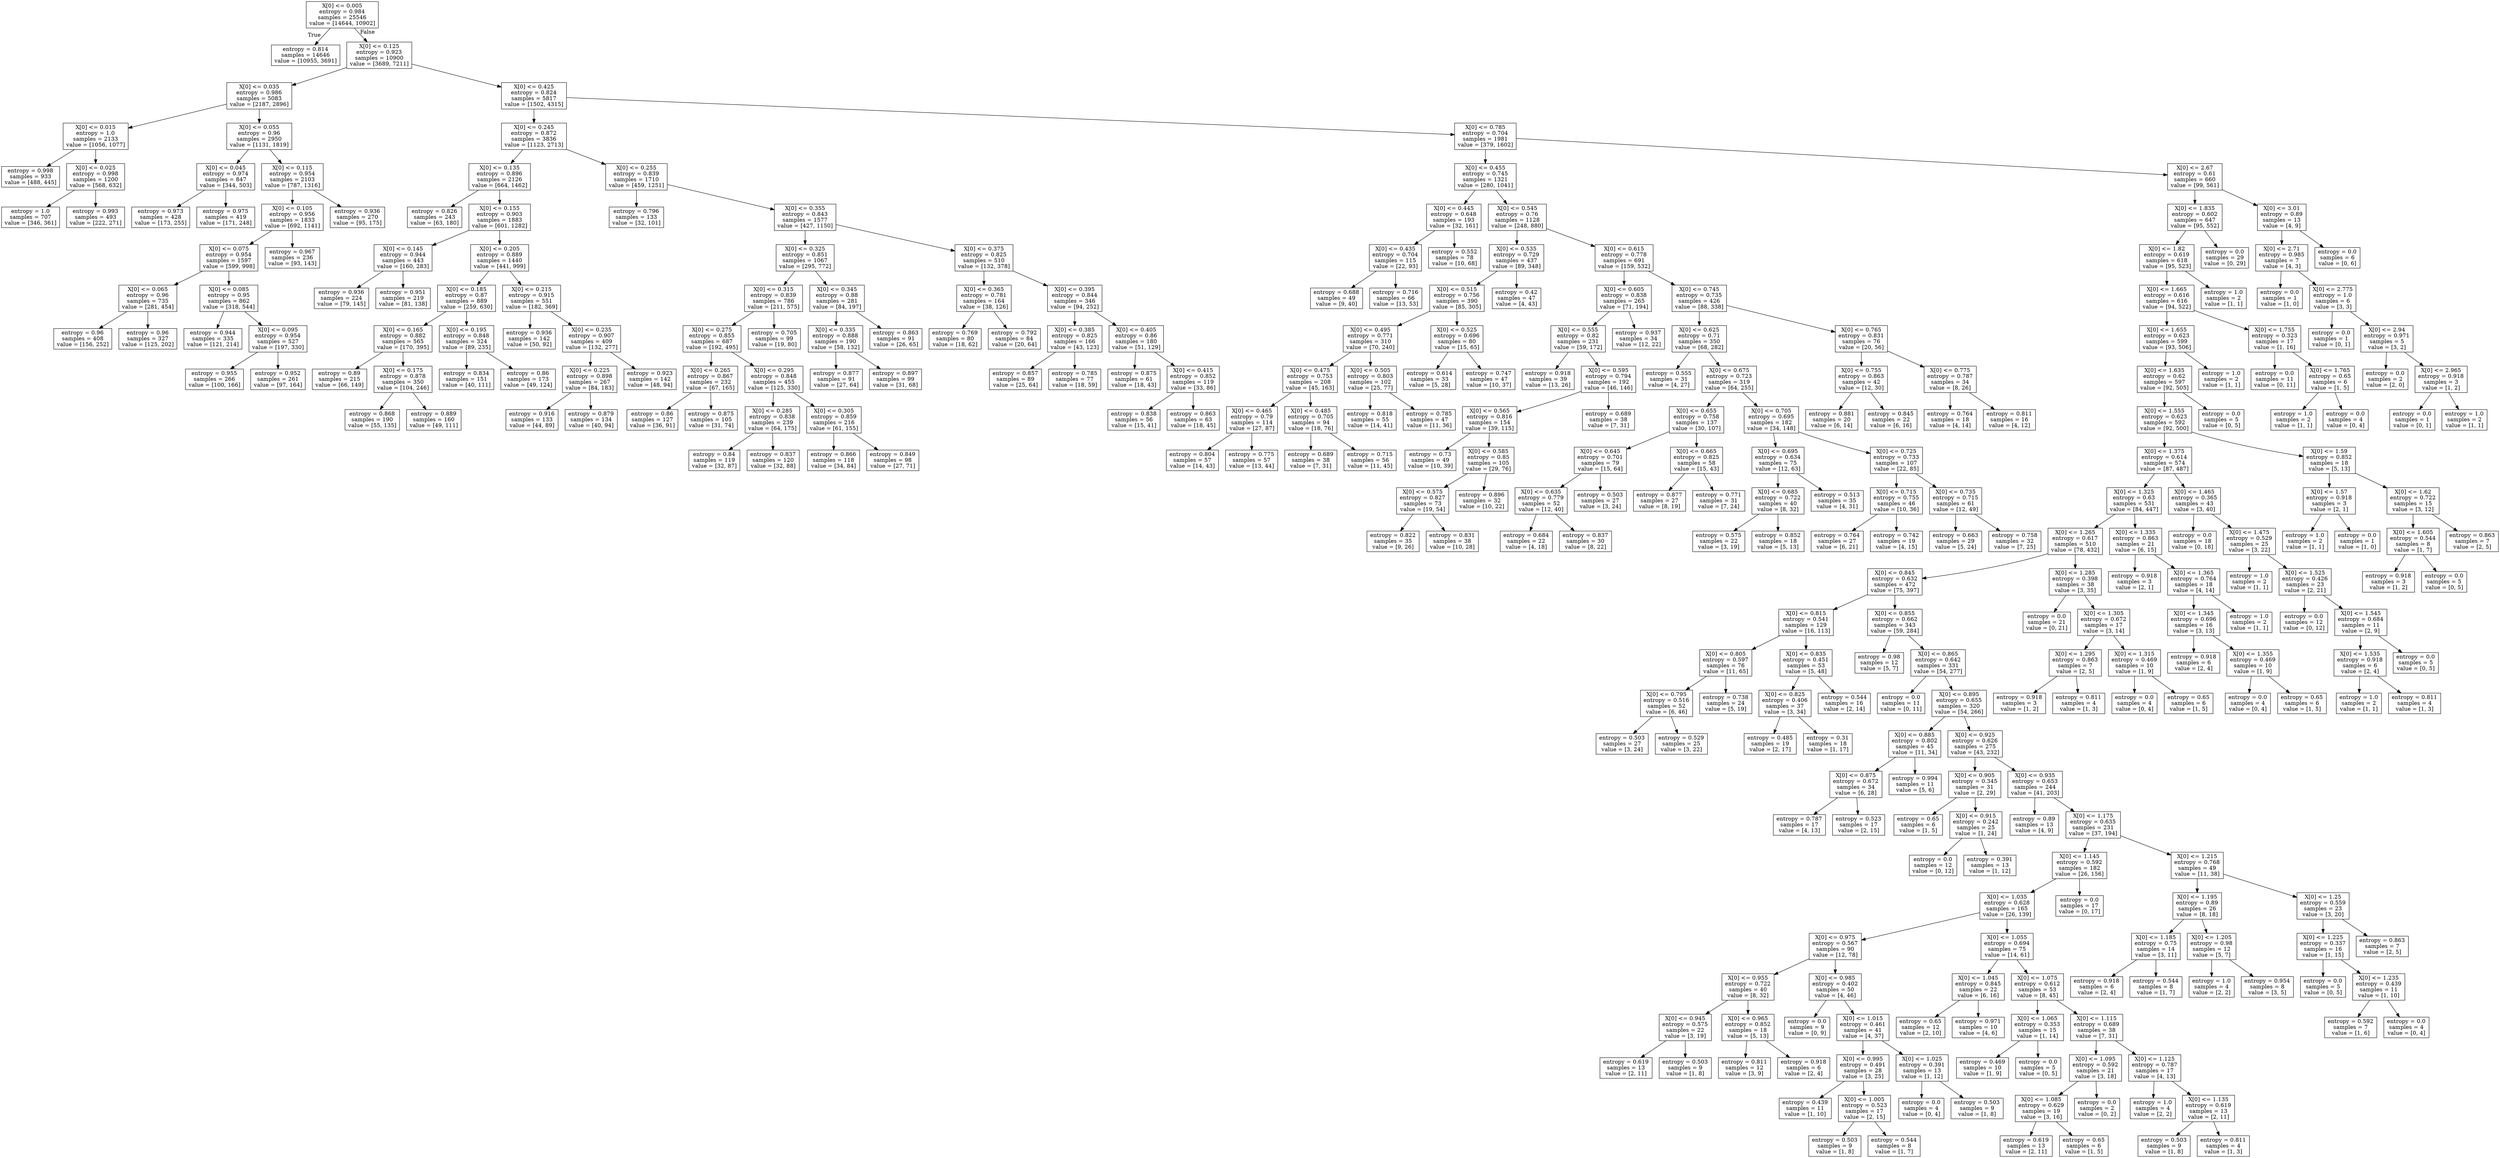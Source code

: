 digraph Tree {
node [shape=box] ;
0 [label="X[0] <= 0.005\nentropy = 0.984\nsamples = 25546\nvalue = [14644, 10902]"] ;
1 [label="entropy = 0.814\nsamples = 14646\nvalue = [10955, 3691]"] ;
0 -> 1 [labeldistance=2.5, labelangle=45, headlabel="True"] ;
2 [label="X[0] <= 0.125\nentropy = 0.923\nsamples = 10900\nvalue = [3689, 7211]"] ;
0 -> 2 [labeldistance=2.5, labelangle=-45, headlabel="False"] ;
3 [label="X[0] <= 0.035\nentropy = 0.986\nsamples = 5083\nvalue = [2187, 2896]"] ;
2 -> 3 ;
4 [label="X[0] <= 0.015\nentropy = 1.0\nsamples = 2133\nvalue = [1056, 1077]"] ;
3 -> 4 ;
5 [label="entropy = 0.998\nsamples = 933\nvalue = [488, 445]"] ;
4 -> 5 ;
6 [label="X[0] <= 0.025\nentropy = 0.998\nsamples = 1200\nvalue = [568, 632]"] ;
4 -> 6 ;
7 [label="entropy = 1.0\nsamples = 707\nvalue = [346, 361]"] ;
6 -> 7 ;
8 [label="entropy = 0.993\nsamples = 493\nvalue = [222, 271]"] ;
6 -> 8 ;
9 [label="X[0] <= 0.055\nentropy = 0.96\nsamples = 2950\nvalue = [1131, 1819]"] ;
3 -> 9 ;
10 [label="X[0] <= 0.045\nentropy = 0.974\nsamples = 847\nvalue = [344, 503]"] ;
9 -> 10 ;
11 [label="entropy = 0.973\nsamples = 428\nvalue = [173, 255]"] ;
10 -> 11 ;
12 [label="entropy = 0.975\nsamples = 419\nvalue = [171, 248]"] ;
10 -> 12 ;
13 [label="X[0] <= 0.115\nentropy = 0.954\nsamples = 2103\nvalue = [787, 1316]"] ;
9 -> 13 ;
14 [label="X[0] <= 0.105\nentropy = 0.956\nsamples = 1833\nvalue = [692, 1141]"] ;
13 -> 14 ;
15 [label="X[0] <= 0.075\nentropy = 0.954\nsamples = 1597\nvalue = [599, 998]"] ;
14 -> 15 ;
16 [label="X[0] <= 0.065\nentropy = 0.96\nsamples = 735\nvalue = [281, 454]"] ;
15 -> 16 ;
17 [label="entropy = 0.96\nsamples = 408\nvalue = [156, 252]"] ;
16 -> 17 ;
18 [label="entropy = 0.96\nsamples = 327\nvalue = [125, 202]"] ;
16 -> 18 ;
19 [label="X[0] <= 0.085\nentropy = 0.95\nsamples = 862\nvalue = [318, 544]"] ;
15 -> 19 ;
20 [label="entropy = 0.944\nsamples = 335\nvalue = [121, 214]"] ;
19 -> 20 ;
21 [label="X[0] <= 0.095\nentropy = 0.954\nsamples = 527\nvalue = [197, 330]"] ;
19 -> 21 ;
22 [label="entropy = 0.955\nsamples = 266\nvalue = [100, 166]"] ;
21 -> 22 ;
23 [label="entropy = 0.952\nsamples = 261\nvalue = [97, 164]"] ;
21 -> 23 ;
24 [label="entropy = 0.967\nsamples = 236\nvalue = [93, 143]"] ;
14 -> 24 ;
25 [label="entropy = 0.936\nsamples = 270\nvalue = [95, 175]"] ;
13 -> 25 ;
26 [label="X[0] <= 0.425\nentropy = 0.824\nsamples = 5817\nvalue = [1502, 4315]"] ;
2 -> 26 ;
27 [label="X[0] <= 0.245\nentropy = 0.872\nsamples = 3836\nvalue = [1123, 2713]"] ;
26 -> 27 ;
28 [label="X[0] <= 0.135\nentropy = 0.896\nsamples = 2126\nvalue = [664, 1462]"] ;
27 -> 28 ;
29 [label="entropy = 0.826\nsamples = 243\nvalue = [63, 180]"] ;
28 -> 29 ;
30 [label="X[0] <= 0.155\nentropy = 0.903\nsamples = 1883\nvalue = [601, 1282]"] ;
28 -> 30 ;
31 [label="X[0] <= 0.145\nentropy = 0.944\nsamples = 443\nvalue = [160, 283]"] ;
30 -> 31 ;
32 [label="entropy = 0.936\nsamples = 224\nvalue = [79, 145]"] ;
31 -> 32 ;
33 [label="entropy = 0.951\nsamples = 219\nvalue = [81, 138]"] ;
31 -> 33 ;
34 [label="X[0] <= 0.205\nentropy = 0.889\nsamples = 1440\nvalue = [441, 999]"] ;
30 -> 34 ;
35 [label="X[0] <= 0.185\nentropy = 0.87\nsamples = 889\nvalue = [259, 630]"] ;
34 -> 35 ;
36 [label="X[0] <= 0.165\nentropy = 0.882\nsamples = 565\nvalue = [170, 395]"] ;
35 -> 36 ;
37 [label="entropy = 0.89\nsamples = 215\nvalue = [66, 149]"] ;
36 -> 37 ;
38 [label="X[0] <= 0.175\nentropy = 0.878\nsamples = 350\nvalue = [104, 246]"] ;
36 -> 38 ;
39 [label="entropy = 0.868\nsamples = 190\nvalue = [55, 135]"] ;
38 -> 39 ;
40 [label="entropy = 0.889\nsamples = 160\nvalue = [49, 111]"] ;
38 -> 40 ;
41 [label="X[0] <= 0.195\nentropy = 0.848\nsamples = 324\nvalue = [89, 235]"] ;
35 -> 41 ;
42 [label="entropy = 0.834\nsamples = 151\nvalue = [40, 111]"] ;
41 -> 42 ;
43 [label="entropy = 0.86\nsamples = 173\nvalue = [49, 124]"] ;
41 -> 43 ;
44 [label="X[0] <= 0.215\nentropy = 0.915\nsamples = 551\nvalue = [182, 369]"] ;
34 -> 44 ;
45 [label="entropy = 0.936\nsamples = 142\nvalue = [50, 92]"] ;
44 -> 45 ;
46 [label="X[0] <= 0.235\nentropy = 0.907\nsamples = 409\nvalue = [132, 277]"] ;
44 -> 46 ;
47 [label="X[0] <= 0.225\nentropy = 0.898\nsamples = 267\nvalue = [84, 183]"] ;
46 -> 47 ;
48 [label="entropy = 0.916\nsamples = 133\nvalue = [44, 89]"] ;
47 -> 48 ;
49 [label="entropy = 0.879\nsamples = 134\nvalue = [40, 94]"] ;
47 -> 49 ;
50 [label="entropy = 0.923\nsamples = 142\nvalue = [48, 94]"] ;
46 -> 50 ;
51 [label="X[0] <= 0.255\nentropy = 0.839\nsamples = 1710\nvalue = [459, 1251]"] ;
27 -> 51 ;
52 [label="entropy = 0.796\nsamples = 133\nvalue = [32, 101]"] ;
51 -> 52 ;
53 [label="X[0] <= 0.355\nentropy = 0.843\nsamples = 1577\nvalue = [427, 1150]"] ;
51 -> 53 ;
54 [label="X[0] <= 0.325\nentropy = 0.851\nsamples = 1067\nvalue = [295, 772]"] ;
53 -> 54 ;
55 [label="X[0] <= 0.315\nentropy = 0.839\nsamples = 786\nvalue = [211, 575]"] ;
54 -> 55 ;
56 [label="X[0] <= 0.275\nentropy = 0.855\nsamples = 687\nvalue = [192, 495]"] ;
55 -> 56 ;
57 [label="X[0] <= 0.265\nentropy = 0.867\nsamples = 232\nvalue = [67, 165]"] ;
56 -> 57 ;
58 [label="entropy = 0.86\nsamples = 127\nvalue = [36, 91]"] ;
57 -> 58 ;
59 [label="entropy = 0.875\nsamples = 105\nvalue = [31, 74]"] ;
57 -> 59 ;
60 [label="X[0] <= 0.295\nentropy = 0.848\nsamples = 455\nvalue = [125, 330]"] ;
56 -> 60 ;
61 [label="X[0] <= 0.285\nentropy = 0.838\nsamples = 239\nvalue = [64, 175]"] ;
60 -> 61 ;
62 [label="entropy = 0.84\nsamples = 119\nvalue = [32, 87]"] ;
61 -> 62 ;
63 [label="entropy = 0.837\nsamples = 120\nvalue = [32, 88]"] ;
61 -> 63 ;
64 [label="X[0] <= 0.305\nentropy = 0.859\nsamples = 216\nvalue = [61, 155]"] ;
60 -> 64 ;
65 [label="entropy = 0.866\nsamples = 118\nvalue = [34, 84]"] ;
64 -> 65 ;
66 [label="entropy = 0.849\nsamples = 98\nvalue = [27, 71]"] ;
64 -> 66 ;
67 [label="entropy = 0.705\nsamples = 99\nvalue = [19, 80]"] ;
55 -> 67 ;
68 [label="X[0] <= 0.345\nentropy = 0.88\nsamples = 281\nvalue = [84, 197]"] ;
54 -> 68 ;
69 [label="X[0] <= 0.335\nentropy = 0.888\nsamples = 190\nvalue = [58, 132]"] ;
68 -> 69 ;
70 [label="entropy = 0.877\nsamples = 91\nvalue = [27, 64]"] ;
69 -> 70 ;
71 [label="entropy = 0.897\nsamples = 99\nvalue = [31, 68]"] ;
69 -> 71 ;
72 [label="entropy = 0.863\nsamples = 91\nvalue = [26, 65]"] ;
68 -> 72 ;
73 [label="X[0] <= 0.375\nentropy = 0.825\nsamples = 510\nvalue = [132, 378]"] ;
53 -> 73 ;
74 [label="X[0] <= 0.365\nentropy = 0.781\nsamples = 164\nvalue = [38, 126]"] ;
73 -> 74 ;
75 [label="entropy = 0.769\nsamples = 80\nvalue = [18, 62]"] ;
74 -> 75 ;
76 [label="entropy = 0.792\nsamples = 84\nvalue = [20, 64]"] ;
74 -> 76 ;
77 [label="X[0] <= 0.395\nentropy = 0.844\nsamples = 346\nvalue = [94, 252]"] ;
73 -> 77 ;
78 [label="X[0] <= 0.385\nentropy = 0.825\nsamples = 166\nvalue = [43, 123]"] ;
77 -> 78 ;
79 [label="entropy = 0.857\nsamples = 89\nvalue = [25, 64]"] ;
78 -> 79 ;
80 [label="entropy = 0.785\nsamples = 77\nvalue = [18, 59]"] ;
78 -> 80 ;
81 [label="X[0] <= 0.405\nentropy = 0.86\nsamples = 180\nvalue = [51, 129]"] ;
77 -> 81 ;
82 [label="entropy = 0.875\nsamples = 61\nvalue = [18, 43]"] ;
81 -> 82 ;
83 [label="X[0] <= 0.415\nentropy = 0.852\nsamples = 119\nvalue = [33, 86]"] ;
81 -> 83 ;
84 [label="entropy = 0.838\nsamples = 56\nvalue = [15, 41]"] ;
83 -> 84 ;
85 [label="entropy = 0.863\nsamples = 63\nvalue = [18, 45]"] ;
83 -> 85 ;
86 [label="X[0] <= 0.785\nentropy = 0.704\nsamples = 1981\nvalue = [379, 1602]"] ;
26 -> 86 ;
87 [label="X[0] <= 0.455\nentropy = 0.745\nsamples = 1321\nvalue = [280, 1041]"] ;
86 -> 87 ;
88 [label="X[0] <= 0.445\nentropy = 0.648\nsamples = 193\nvalue = [32, 161]"] ;
87 -> 88 ;
89 [label="X[0] <= 0.435\nentropy = 0.704\nsamples = 115\nvalue = [22, 93]"] ;
88 -> 89 ;
90 [label="entropy = 0.688\nsamples = 49\nvalue = [9, 40]"] ;
89 -> 90 ;
91 [label="entropy = 0.716\nsamples = 66\nvalue = [13, 53]"] ;
89 -> 91 ;
92 [label="entropy = 0.552\nsamples = 78\nvalue = [10, 68]"] ;
88 -> 92 ;
93 [label="X[0] <= 0.545\nentropy = 0.76\nsamples = 1128\nvalue = [248, 880]"] ;
87 -> 93 ;
94 [label="X[0] <= 0.535\nentropy = 0.729\nsamples = 437\nvalue = [89, 348]"] ;
93 -> 94 ;
95 [label="X[0] <= 0.515\nentropy = 0.756\nsamples = 390\nvalue = [85, 305]"] ;
94 -> 95 ;
96 [label="X[0] <= 0.495\nentropy = 0.771\nsamples = 310\nvalue = [70, 240]"] ;
95 -> 96 ;
97 [label="X[0] <= 0.475\nentropy = 0.753\nsamples = 208\nvalue = [45, 163]"] ;
96 -> 97 ;
98 [label="X[0] <= 0.465\nentropy = 0.79\nsamples = 114\nvalue = [27, 87]"] ;
97 -> 98 ;
99 [label="entropy = 0.804\nsamples = 57\nvalue = [14, 43]"] ;
98 -> 99 ;
100 [label="entropy = 0.775\nsamples = 57\nvalue = [13, 44]"] ;
98 -> 100 ;
101 [label="X[0] <= 0.485\nentropy = 0.705\nsamples = 94\nvalue = [18, 76]"] ;
97 -> 101 ;
102 [label="entropy = 0.689\nsamples = 38\nvalue = [7, 31]"] ;
101 -> 102 ;
103 [label="entropy = 0.715\nsamples = 56\nvalue = [11, 45]"] ;
101 -> 103 ;
104 [label="X[0] <= 0.505\nentropy = 0.803\nsamples = 102\nvalue = [25, 77]"] ;
96 -> 104 ;
105 [label="entropy = 0.818\nsamples = 55\nvalue = [14, 41]"] ;
104 -> 105 ;
106 [label="entropy = 0.785\nsamples = 47\nvalue = [11, 36]"] ;
104 -> 106 ;
107 [label="X[0] <= 0.525\nentropy = 0.696\nsamples = 80\nvalue = [15, 65]"] ;
95 -> 107 ;
108 [label="entropy = 0.614\nsamples = 33\nvalue = [5, 28]"] ;
107 -> 108 ;
109 [label="entropy = 0.747\nsamples = 47\nvalue = [10, 37]"] ;
107 -> 109 ;
110 [label="entropy = 0.42\nsamples = 47\nvalue = [4, 43]"] ;
94 -> 110 ;
111 [label="X[0] <= 0.615\nentropy = 0.778\nsamples = 691\nvalue = [159, 532]"] ;
93 -> 111 ;
112 [label="X[0] <= 0.605\nentropy = 0.838\nsamples = 265\nvalue = [71, 194]"] ;
111 -> 112 ;
113 [label="X[0] <= 0.555\nentropy = 0.82\nsamples = 231\nvalue = [59, 172]"] ;
112 -> 113 ;
114 [label="entropy = 0.918\nsamples = 39\nvalue = [13, 26]"] ;
113 -> 114 ;
115 [label="X[0] <= 0.595\nentropy = 0.794\nsamples = 192\nvalue = [46, 146]"] ;
113 -> 115 ;
116 [label="X[0] <= 0.565\nentropy = 0.816\nsamples = 154\nvalue = [39, 115]"] ;
115 -> 116 ;
117 [label="entropy = 0.73\nsamples = 49\nvalue = [10, 39]"] ;
116 -> 117 ;
118 [label="X[0] <= 0.585\nentropy = 0.85\nsamples = 105\nvalue = [29, 76]"] ;
116 -> 118 ;
119 [label="X[0] <= 0.575\nentropy = 0.827\nsamples = 73\nvalue = [19, 54]"] ;
118 -> 119 ;
120 [label="entropy = 0.822\nsamples = 35\nvalue = [9, 26]"] ;
119 -> 120 ;
121 [label="entropy = 0.831\nsamples = 38\nvalue = [10, 28]"] ;
119 -> 121 ;
122 [label="entropy = 0.896\nsamples = 32\nvalue = [10, 22]"] ;
118 -> 122 ;
123 [label="entropy = 0.689\nsamples = 38\nvalue = [7, 31]"] ;
115 -> 123 ;
124 [label="entropy = 0.937\nsamples = 34\nvalue = [12, 22]"] ;
112 -> 124 ;
125 [label="X[0] <= 0.745\nentropy = 0.735\nsamples = 426\nvalue = [88, 338]"] ;
111 -> 125 ;
126 [label="X[0] <= 0.625\nentropy = 0.71\nsamples = 350\nvalue = [68, 282]"] ;
125 -> 126 ;
127 [label="entropy = 0.555\nsamples = 31\nvalue = [4, 27]"] ;
126 -> 127 ;
128 [label="X[0] <= 0.675\nentropy = 0.723\nsamples = 319\nvalue = [64, 255]"] ;
126 -> 128 ;
129 [label="X[0] <= 0.655\nentropy = 0.758\nsamples = 137\nvalue = [30, 107]"] ;
128 -> 129 ;
130 [label="X[0] <= 0.645\nentropy = 0.701\nsamples = 79\nvalue = [15, 64]"] ;
129 -> 130 ;
131 [label="X[0] <= 0.635\nentropy = 0.779\nsamples = 52\nvalue = [12, 40]"] ;
130 -> 131 ;
132 [label="entropy = 0.684\nsamples = 22\nvalue = [4, 18]"] ;
131 -> 132 ;
133 [label="entropy = 0.837\nsamples = 30\nvalue = [8, 22]"] ;
131 -> 133 ;
134 [label="entropy = 0.503\nsamples = 27\nvalue = [3, 24]"] ;
130 -> 134 ;
135 [label="X[0] <= 0.665\nentropy = 0.825\nsamples = 58\nvalue = [15, 43]"] ;
129 -> 135 ;
136 [label="entropy = 0.877\nsamples = 27\nvalue = [8, 19]"] ;
135 -> 136 ;
137 [label="entropy = 0.771\nsamples = 31\nvalue = [7, 24]"] ;
135 -> 137 ;
138 [label="X[0] <= 0.705\nentropy = 0.695\nsamples = 182\nvalue = [34, 148]"] ;
128 -> 138 ;
139 [label="X[0] <= 0.695\nentropy = 0.634\nsamples = 75\nvalue = [12, 63]"] ;
138 -> 139 ;
140 [label="X[0] <= 0.685\nentropy = 0.722\nsamples = 40\nvalue = [8, 32]"] ;
139 -> 140 ;
141 [label="entropy = 0.575\nsamples = 22\nvalue = [3, 19]"] ;
140 -> 141 ;
142 [label="entropy = 0.852\nsamples = 18\nvalue = [5, 13]"] ;
140 -> 142 ;
143 [label="entropy = 0.513\nsamples = 35\nvalue = [4, 31]"] ;
139 -> 143 ;
144 [label="X[0] <= 0.725\nentropy = 0.733\nsamples = 107\nvalue = [22, 85]"] ;
138 -> 144 ;
145 [label="X[0] <= 0.715\nentropy = 0.755\nsamples = 46\nvalue = [10, 36]"] ;
144 -> 145 ;
146 [label="entropy = 0.764\nsamples = 27\nvalue = [6, 21]"] ;
145 -> 146 ;
147 [label="entropy = 0.742\nsamples = 19\nvalue = [4, 15]"] ;
145 -> 147 ;
148 [label="X[0] <= 0.735\nentropy = 0.715\nsamples = 61\nvalue = [12, 49]"] ;
144 -> 148 ;
149 [label="entropy = 0.663\nsamples = 29\nvalue = [5, 24]"] ;
148 -> 149 ;
150 [label="entropy = 0.758\nsamples = 32\nvalue = [7, 25]"] ;
148 -> 150 ;
151 [label="X[0] <= 0.765\nentropy = 0.831\nsamples = 76\nvalue = [20, 56]"] ;
125 -> 151 ;
152 [label="X[0] <= 0.755\nentropy = 0.863\nsamples = 42\nvalue = [12, 30]"] ;
151 -> 152 ;
153 [label="entropy = 0.881\nsamples = 20\nvalue = [6, 14]"] ;
152 -> 153 ;
154 [label="entropy = 0.845\nsamples = 22\nvalue = [6, 16]"] ;
152 -> 154 ;
155 [label="X[0] <= 0.775\nentropy = 0.787\nsamples = 34\nvalue = [8, 26]"] ;
151 -> 155 ;
156 [label="entropy = 0.764\nsamples = 18\nvalue = [4, 14]"] ;
155 -> 156 ;
157 [label="entropy = 0.811\nsamples = 16\nvalue = [4, 12]"] ;
155 -> 157 ;
158 [label="X[0] <= 2.67\nentropy = 0.61\nsamples = 660\nvalue = [99, 561]"] ;
86 -> 158 ;
159 [label="X[0] <= 1.835\nentropy = 0.602\nsamples = 647\nvalue = [95, 552]"] ;
158 -> 159 ;
160 [label="X[0] <= 1.82\nentropy = 0.619\nsamples = 618\nvalue = [95, 523]"] ;
159 -> 160 ;
161 [label="X[0] <= 1.665\nentropy = 0.616\nsamples = 616\nvalue = [94, 522]"] ;
160 -> 161 ;
162 [label="X[0] <= 1.655\nentropy = 0.623\nsamples = 599\nvalue = [93, 506]"] ;
161 -> 162 ;
163 [label="X[0] <= 1.635\nentropy = 0.62\nsamples = 597\nvalue = [92, 505]"] ;
162 -> 163 ;
164 [label="X[0] <= 1.555\nentropy = 0.623\nsamples = 592\nvalue = [92, 500]"] ;
163 -> 164 ;
165 [label="X[0] <= 1.375\nentropy = 0.614\nsamples = 574\nvalue = [87, 487]"] ;
164 -> 165 ;
166 [label="X[0] <= 1.325\nentropy = 0.63\nsamples = 531\nvalue = [84, 447]"] ;
165 -> 166 ;
167 [label="X[0] <= 1.265\nentropy = 0.617\nsamples = 510\nvalue = [78, 432]"] ;
166 -> 167 ;
168 [label="X[0] <= 0.845\nentropy = 0.632\nsamples = 472\nvalue = [75, 397]"] ;
167 -> 168 ;
169 [label="X[0] <= 0.815\nentropy = 0.541\nsamples = 129\nvalue = [16, 113]"] ;
168 -> 169 ;
170 [label="X[0] <= 0.805\nentropy = 0.597\nsamples = 76\nvalue = [11, 65]"] ;
169 -> 170 ;
171 [label="X[0] <= 0.795\nentropy = 0.516\nsamples = 52\nvalue = [6, 46]"] ;
170 -> 171 ;
172 [label="entropy = 0.503\nsamples = 27\nvalue = [3, 24]"] ;
171 -> 172 ;
173 [label="entropy = 0.529\nsamples = 25\nvalue = [3, 22]"] ;
171 -> 173 ;
174 [label="entropy = 0.738\nsamples = 24\nvalue = [5, 19]"] ;
170 -> 174 ;
175 [label="X[0] <= 0.835\nentropy = 0.451\nsamples = 53\nvalue = [5, 48]"] ;
169 -> 175 ;
176 [label="X[0] <= 0.825\nentropy = 0.406\nsamples = 37\nvalue = [3, 34]"] ;
175 -> 176 ;
177 [label="entropy = 0.485\nsamples = 19\nvalue = [2, 17]"] ;
176 -> 177 ;
178 [label="entropy = 0.31\nsamples = 18\nvalue = [1, 17]"] ;
176 -> 178 ;
179 [label="entropy = 0.544\nsamples = 16\nvalue = [2, 14]"] ;
175 -> 179 ;
180 [label="X[0] <= 0.855\nentropy = 0.662\nsamples = 343\nvalue = [59, 284]"] ;
168 -> 180 ;
181 [label="entropy = 0.98\nsamples = 12\nvalue = [5, 7]"] ;
180 -> 181 ;
182 [label="X[0] <= 0.865\nentropy = 0.642\nsamples = 331\nvalue = [54, 277]"] ;
180 -> 182 ;
183 [label="entropy = 0.0\nsamples = 11\nvalue = [0, 11]"] ;
182 -> 183 ;
184 [label="X[0] <= 0.895\nentropy = 0.655\nsamples = 320\nvalue = [54, 266]"] ;
182 -> 184 ;
185 [label="X[0] <= 0.885\nentropy = 0.802\nsamples = 45\nvalue = [11, 34]"] ;
184 -> 185 ;
186 [label="X[0] <= 0.875\nentropy = 0.672\nsamples = 34\nvalue = [6, 28]"] ;
185 -> 186 ;
187 [label="entropy = 0.787\nsamples = 17\nvalue = [4, 13]"] ;
186 -> 187 ;
188 [label="entropy = 0.523\nsamples = 17\nvalue = [2, 15]"] ;
186 -> 188 ;
189 [label="entropy = 0.994\nsamples = 11\nvalue = [5, 6]"] ;
185 -> 189 ;
190 [label="X[0] <= 0.925\nentropy = 0.626\nsamples = 275\nvalue = [43, 232]"] ;
184 -> 190 ;
191 [label="X[0] <= 0.905\nentropy = 0.345\nsamples = 31\nvalue = [2, 29]"] ;
190 -> 191 ;
192 [label="entropy = 0.65\nsamples = 6\nvalue = [1, 5]"] ;
191 -> 192 ;
193 [label="X[0] <= 0.915\nentropy = 0.242\nsamples = 25\nvalue = [1, 24]"] ;
191 -> 193 ;
194 [label="entropy = 0.0\nsamples = 12\nvalue = [0, 12]"] ;
193 -> 194 ;
195 [label="entropy = 0.391\nsamples = 13\nvalue = [1, 12]"] ;
193 -> 195 ;
196 [label="X[0] <= 0.935\nentropy = 0.653\nsamples = 244\nvalue = [41, 203]"] ;
190 -> 196 ;
197 [label="entropy = 0.89\nsamples = 13\nvalue = [4, 9]"] ;
196 -> 197 ;
198 [label="X[0] <= 1.175\nentropy = 0.635\nsamples = 231\nvalue = [37, 194]"] ;
196 -> 198 ;
199 [label="X[0] <= 1.145\nentropy = 0.592\nsamples = 182\nvalue = [26, 156]"] ;
198 -> 199 ;
200 [label="X[0] <= 1.035\nentropy = 0.628\nsamples = 165\nvalue = [26, 139]"] ;
199 -> 200 ;
201 [label="X[0] <= 0.975\nentropy = 0.567\nsamples = 90\nvalue = [12, 78]"] ;
200 -> 201 ;
202 [label="X[0] <= 0.955\nentropy = 0.722\nsamples = 40\nvalue = [8, 32]"] ;
201 -> 202 ;
203 [label="X[0] <= 0.945\nentropy = 0.575\nsamples = 22\nvalue = [3, 19]"] ;
202 -> 203 ;
204 [label="entropy = 0.619\nsamples = 13\nvalue = [2, 11]"] ;
203 -> 204 ;
205 [label="entropy = 0.503\nsamples = 9\nvalue = [1, 8]"] ;
203 -> 205 ;
206 [label="X[0] <= 0.965\nentropy = 0.852\nsamples = 18\nvalue = [5, 13]"] ;
202 -> 206 ;
207 [label="entropy = 0.811\nsamples = 12\nvalue = [3, 9]"] ;
206 -> 207 ;
208 [label="entropy = 0.918\nsamples = 6\nvalue = [2, 4]"] ;
206 -> 208 ;
209 [label="X[0] <= 0.985\nentropy = 0.402\nsamples = 50\nvalue = [4, 46]"] ;
201 -> 209 ;
210 [label="entropy = 0.0\nsamples = 9\nvalue = [0, 9]"] ;
209 -> 210 ;
211 [label="X[0] <= 1.015\nentropy = 0.461\nsamples = 41\nvalue = [4, 37]"] ;
209 -> 211 ;
212 [label="X[0] <= 0.995\nentropy = 0.491\nsamples = 28\nvalue = [3, 25]"] ;
211 -> 212 ;
213 [label="entropy = 0.439\nsamples = 11\nvalue = [1, 10]"] ;
212 -> 213 ;
214 [label="X[0] <= 1.005\nentropy = 0.523\nsamples = 17\nvalue = [2, 15]"] ;
212 -> 214 ;
215 [label="entropy = 0.503\nsamples = 9\nvalue = [1, 8]"] ;
214 -> 215 ;
216 [label="entropy = 0.544\nsamples = 8\nvalue = [1, 7]"] ;
214 -> 216 ;
217 [label="X[0] <= 1.025\nentropy = 0.391\nsamples = 13\nvalue = [1, 12]"] ;
211 -> 217 ;
218 [label="entropy = 0.0\nsamples = 4\nvalue = [0, 4]"] ;
217 -> 218 ;
219 [label="entropy = 0.503\nsamples = 9\nvalue = [1, 8]"] ;
217 -> 219 ;
220 [label="X[0] <= 1.055\nentropy = 0.694\nsamples = 75\nvalue = [14, 61]"] ;
200 -> 220 ;
221 [label="X[0] <= 1.045\nentropy = 0.845\nsamples = 22\nvalue = [6, 16]"] ;
220 -> 221 ;
222 [label="entropy = 0.65\nsamples = 12\nvalue = [2, 10]"] ;
221 -> 222 ;
223 [label="entropy = 0.971\nsamples = 10\nvalue = [4, 6]"] ;
221 -> 223 ;
224 [label="X[0] <= 1.075\nentropy = 0.612\nsamples = 53\nvalue = [8, 45]"] ;
220 -> 224 ;
225 [label="X[0] <= 1.065\nentropy = 0.353\nsamples = 15\nvalue = [1, 14]"] ;
224 -> 225 ;
226 [label="entropy = 0.469\nsamples = 10\nvalue = [1, 9]"] ;
225 -> 226 ;
227 [label="entropy = 0.0\nsamples = 5\nvalue = [0, 5]"] ;
225 -> 227 ;
228 [label="X[0] <= 1.115\nentropy = 0.689\nsamples = 38\nvalue = [7, 31]"] ;
224 -> 228 ;
229 [label="X[0] <= 1.095\nentropy = 0.592\nsamples = 21\nvalue = [3, 18]"] ;
228 -> 229 ;
230 [label="X[0] <= 1.085\nentropy = 0.629\nsamples = 19\nvalue = [3, 16]"] ;
229 -> 230 ;
231 [label="entropy = 0.619\nsamples = 13\nvalue = [2, 11]"] ;
230 -> 231 ;
232 [label="entropy = 0.65\nsamples = 6\nvalue = [1, 5]"] ;
230 -> 232 ;
233 [label="entropy = 0.0\nsamples = 2\nvalue = [0, 2]"] ;
229 -> 233 ;
234 [label="X[0] <= 1.125\nentropy = 0.787\nsamples = 17\nvalue = [4, 13]"] ;
228 -> 234 ;
235 [label="entropy = 1.0\nsamples = 4\nvalue = [2, 2]"] ;
234 -> 235 ;
236 [label="X[0] <= 1.135\nentropy = 0.619\nsamples = 13\nvalue = [2, 11]"] ;
234 -> 236 ;
237 [label="entropy = 0.503\nsamples = 9\nvalue = [1, 8]"] ;
236 -> 237 ;
238 [label="entropy = 0.811\nsamples = 4\nvalue = [1, 3]"] ;
236 -> 238 ;
239 [label="entropy = 0.0\nsamples = 17\nvalue = [0, 17]"] ;
199 -> 239 ;
240 [label="X[0] <= 1.215\nentropy = 0.768\nsamples = 49\nvalue = [11, 38]"] ;
198 -> 240 ;
241 [label="X[0] <= 1.195\nentropy = 0.89\nsamples = 26\nvalue = [8, 18]"] ;
240 -> 241 ;
242 [label="X[0] <= 1.185\nentropy = 0.75\nsamples = 14\nvalue = [3, 11]"] ;
241 -> 242 ;
243 [label="entropy = 0.918\nsamples = 6\nvalue = [2, 4]"] ;
242 -> 243 ;
244 [label="entropy = 0.544\nsamples = 8\nvalue = [1, 7]"] ;
242 -> 244 ;
245 [label="X[0] <= 1.205\nentropy = 0.98\nsamples = 12\nvalue = [5, 7]"] ;
241 -> 245 ;
246 [label="entropy = 1.0\nsamples = 4\nvalue = [2, 2]"] ;
245 -> 246 ;
247 [label="entropy = 0.954\nsamples = 8\nvalue = [3, 5]"] ;
245 -> 247 ;
248 [label="X[0] <= 1.25\nentropy = 0.559\nsamples = 23\nvalue = [3, 20]"] ;
240 -> 248 ;
249 [label="X[0] <= 1.225\nentropy = 0.337\nsamples = 16\nvalue = [1, 15]"] ;
248 -> 249 ;
250 [label="entropy = 0.0\nsamples = 5\nvalue = [0, 5]"] ;
249 -> 250 ;
251 [label="X[0] <= 1.235\nentropy = 0.439\nsamples = 11\nvalue = [1, 10]"] ;
249 -> 251 ;
252 [label="entropy = 0.592\nsamples = 7\nvalue = [1, 6]"] ;
251 -> 252 ;
253 [label="entropy = 0.0\nsamples = 4\nvalue = [0, 4]"] ;
251 -> 253 ;
254 [label="entropy = 0.863\nsamples = 7\nvalue = [2, 5]"] ;
248 -> 254 ;
255 [label="X[0] <= 1.285\nentropy = 0.398\nsamples = 38\nvalue = [3, 35]"] ;
167 -> 255 ;
256 [label="entropy = 0.0\nsamples = 21\nvalue = [0, 21]"] ;
255 -> 256 ;
257 [label="X[0] <= 1.305\nentropy = 0.672\nsamples = 17\nvalue = [3, 14]"] ;
255 -> 257 ;
258 [label="X[0] <= 1.295\nentropy = 0.863\nsamples = 7\nvalue = [2, 5]"] ;
257 -> 258 ;
259 [label="entropy = 0.918\nsamples = 3\nvalue = [1, 2]"] ;
258 -> 259 ;
260 [label="entropy = 0.811\nsamples = 4\nvalue = [1, 3]"] ;
258 -> 260 ;
261 [label="X[0] <= 1.315\nentropy = 0.469\nsamples = 10\nvalue = [1, 9]"] ;
257 -> 261 ;
262 [label="entropy = 0.0\nsamples = 4\nvalue = [0, 4]"] ;
261 -> 262 ;
263 [label="entropy = 0.65\nsamples = 6\nvalue = [1, 5]"] ;
261 -> 263 ;
264 [label="X[0] <= 1.335\nentropy = 0.863\nsamples = 21\nvalue = [6, 15]"] ;
166 -> 264 ;
265 [label="entropy = 0.918\nsamples = 3\nvalue = [2, 1]"] ;
264 -> 265 ;
266 [label="X[0] <= 1.365\nentropy = 0.764\nsamples = 18\nvalue = [4, 14]"] ;
264 -> 266 ;
267 [label="X[0] <= 1.345\nentropy = 0.696\nsamples = 16\nvalue = [3, 13]"] ;
266 -> 267 ;
268 [label="entropy = 0.918\nsamples = 6\nvalue = [2, 4]"] ;
267 -> 268 ;
269 [label="X[0] <= 1.355\nentropy = 0.469\nsamples = 10\nvalue = [1, 9]"] ;
267 -> 269 ;
270 [label="entropy = 0.0\nsamples = 4\nvalue = [0, 4]"] ;
269 -> 270 ;
271 [label="entropy = 0.65\nsamples = 6\nvalue = [1, 5]"] ;
269 -> 271 ;
272 [label="entropy = 1.0\nsamples = 2\nvalue = [1, 1]"] ;
266 -> 272 ;
273 [label="X[0] <= 1.465\nentropy = 0.365\nsamples = 43\nvalue = [3, 40]"] ;
165 -> 273 ;
274 [label="entropy = 0.0\nsamples = 18\nvalue = [0, 18]"] ;
273 -> 274 ;
275 [label="X[0] <= 1.475\nentropy = 0.529\nsamples = 25\nvalue = [3, 22]"] ;
273 -> 275 ;
276 [label="entropy = 1.0\nsamples = 2\nvalue = [1, 1]"] ;
275 -> 276 ;
277 [label="X[0] <= 1.525\nentropy = 0.426\nsamples = 23\nvalue = [2, 21]"] ;
275 -> 277 ;
278 [label="entropy = 0.0\nsamples = 12\nvalue = [0, 12]"] ;
277 -> 278 ;
279 [label="X[0] <= 1.545\nentropy = 0.684\nsamples = 11\nvalue = [2, 9]"] ;
277 -> 279 ;
280 [label="X[0] <= 1.535\nentropy = 0.918\nsamples = 6\nvalue = [2, 4]"] ;
279 -> 280 ;
281 [label="entropy = 1.0\nsamples = 2\nvalue = [1, 1]"] ;
280 -> 281 ;
282 [label="entropy = 0.811\nsamples = 4\nvalue = [1, 3]"] ;
280 -> 282 ;
283 [label="entropy = 0.0\nsamples = 5\nvalue = [0, 5]"] ;
279 -> 283 ;
284 [label="X[0] <= 1.59\nentropy = 0.852\nsamples = 18\nvalue = [5, 13]"] ;
164 -> 284 ;
285 [label="X[0] <= 1.57\nentropy = 0.918\nsamples = 3\nvalue = [2, 1]"] ;
284 -> 285 ;
286 [label="entropy = 1.0\nsamples = 2\nvalue = [1, 1]"] ;
285 -> 286 ;
287 [label="entropy = 0.0\nsamples = 1\nvalue = [1, 0]"] ;
285 -> 287 ;
288 [label="X[0] <= 1.62\nentropy = 0.722\nsamples = 15\nvalue = [3, 12]"] ;
284 -> 288 ;
289 [label="X[0] <= 1.605\nentropy = 0.544\nsamples = 8\nvalue = [1, 7]"] ;
288 -> 289 ;
290 [label="entropy = 0.918\nsamples = 3\nvalue = [1, 2]"] ;
289 -> 290 ;
291 [label="entropy = 0.0\nsamples = 5\nvalue = [0, 5]"] ;
289 -> 291 ;
292 [label="entropy = 0.863\nsamples = 7\nvalue = [2, 5]"] ;
288 -> 292 ;
293 [label="entropy = 0.0\nsamples = 5\nvalue = [0, 5]"] ;
163 -> 293 ;
294 [label="entropy = 1.0\nsamples = 2\nvalue = [1, 1]"] ;
162 -> 294 ;
295 [label="X[0] <= 1.755\nentropy = 0.323\nsamples = 17\nvalue = [1, 16]"] ;
161 -> 295 ;
296 [label="entropy = 0.0\nsamples = 11\nvalue = [0, 11]"] ;
295 -> 296 ;
297 [label="X[0] <= 1.765\nentropy = 0.65\nsamples = 6\nvalue = [1, 5]"] ;
295 -> 297 ;
298 [label="entropy = 1.0\nsamples = 2\nvalue = [1, 1]"] ;
297 -> 298 ;
299 [label="entropy = 0.0\nsamples = 4\nvalue = [0, 4]"] ;
297 -> 299 ;
300 [label="entropy = 1.0\nsamples = 2\nvalue = [1, 1]"] ;
160 -> 300 ;
301 [label="entropy = 0.0\nsamples = 29\nvalue = [0, 29]"] ;
159 -> 301 ;
302 [label="X[0] <= 3.01\nentropy = 0.89\nsamples = 13\nvalue = [4, 9]"] ;
158 -> 302 ;
303 [label="X[0] <= 2.71\nentropy = 0.985\nsamples = 7\nvalue = [4, 3]"] ;
302 -> 303 ;
304 [label="entropy = 0.0\nsamples = 1\nvalue = [1, 0]"] ;
303 -> 304 ;
305 [label="X[0] <= 2.775\nentropy = 1.0\nsamples = 6\nvalue = [3, 3]"] ;
303 -> 305 ;
306 [label="entropy = 0.0\nsamples = 1\nvalue = [0, 1]"] ;
305 -> 306 ;
307 [label="X[0] <= 2.94\nentropy = 0.971\nsamples = 5\nvalue = [3, 2]"] ;
305 -> 307 ;
308 [label="entropy = 0.0\nsamples = 2\nvalue = [2, 0]"] ;
307 -> 308 ;
309 [label="X[0] <= 2.965\nentropy = 0.918\nsamples = 3\nvalue = [1, 2]"] ;
307 -> 309 ;
310 [label="entropy = 0.0\nsamples = 1\nvalue = [0, 1]"] ;
309 -> 310 ;
311 [label="entropy = 1.0\nsamples = 2\nvalue = [1, 1]"] ;
309 -> 311 ;
312 [label="entropy = 0.0\nsamples = 6\nvalue = [0, 6]"] ;
302 -> 312 ;
}
